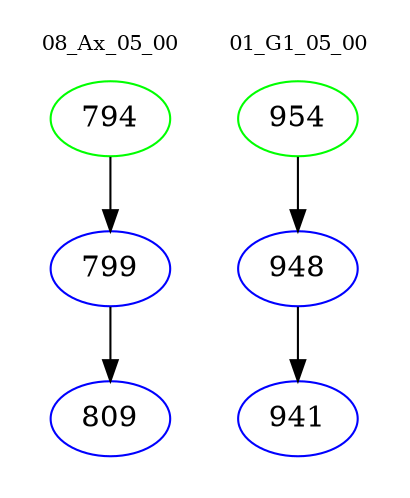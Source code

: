 digraph{
subgraph cluster_0 {
color = white
label = "08_Ax_05_00";
fontsize=10;
T0_794 [label="794", color="green"]
T0_794 -> T0_799 [color="black"]
T0_799 [label="799", color="blue"]
T0_799 -> T0_809 [color="black"]
T0_809 [label="809", color="blue"]
}
subgraph cluster_1 {
color = white
label = "01_G1_05_00";
fontsize=10;
T1_954 [label="954", color="green"]
T1_954 -> T1_948 [color="black"]
T1_948 [label="948", color="blue"]
T1_948 -> T1_941 [color="black"]
T1_941 [label="941", color="blue"]
}
}

